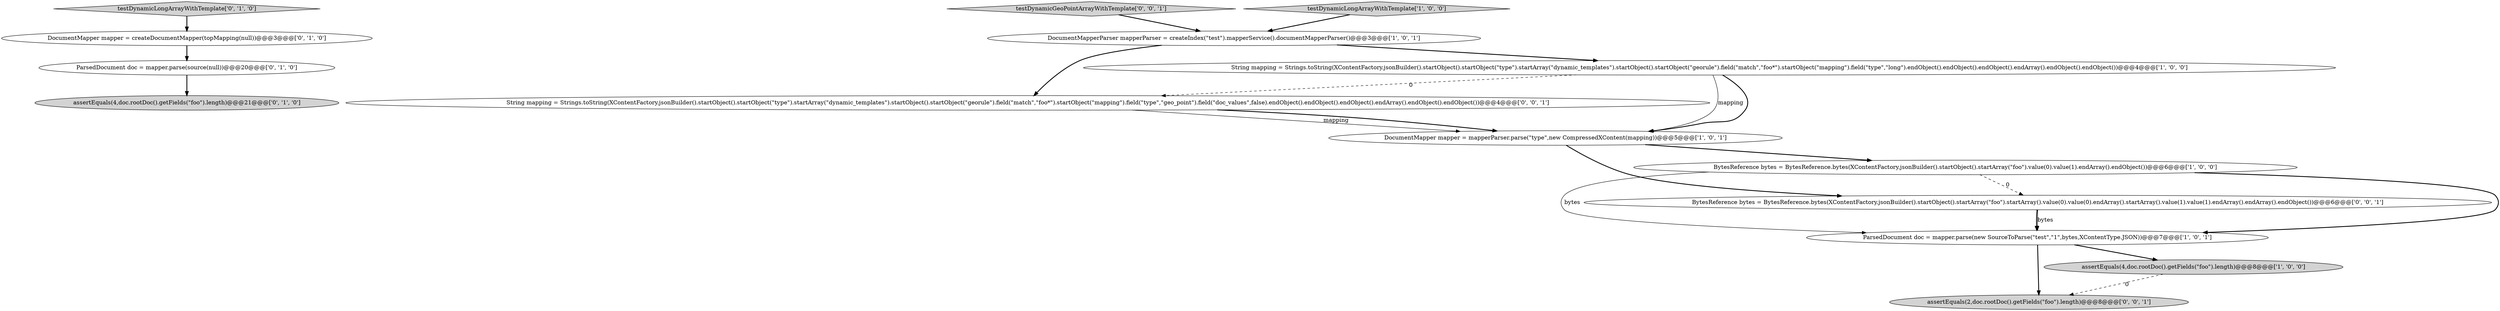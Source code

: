 digraph {
8 [style = filled, label = "assertEquals(4,doc.rootDoc().getFields(\"foo\").length)@@@21@@@['0', '1', '0']", fillcolor = lightgray, shape = ellipse image = "AAA0AAABBB2BBB"];
12 [style = filled, label = "testDynamicGeoPointArrayWithTemplate['0', '0', '1']", fillcolor = lightgray, shape = diamond image = "AAA0AAABBB3BBB"];
6 [style = filled, label = "String mapping = Strings.toString(XContentFactory.jsonBuilder().startObject().startObject(\"type\").startArray(\"dynamic_templates\").startObject().startObject(\"georule\").field(\"match\",\"foo*\").startObject(\"mapping\").field(\"type\",\"long\").endObject().endObject().endObject().endArray().endObject().endObject())@@@4@@@['1', '0', '0']", fillcolor = white, shape = ellipse image = "AAA0AAABBB1BBB"];
0 [style = filled, label = "testDynamicLongArrayWithTemplate['1', '0', '0']", fillcolor = lightgray, shape = diamond image = "AAA0AAABBB1BBB"];
11 [style = filled, label = "assertEquals(2,doc.rootDoc().getFields(\"foo\").length)@@@8@@@['0', '0', '1']", fillcolor = lightgray, shape = ellipse image = "AAA0AAABBB3BBB"];
14 [style = filled, label = "BytesReference bytes = BytesReference.bytes(XContentFactory.jsonBuilder().startObject().startArray(\"foo\").startArray().value(0).value(0).endArray().startArray().value(1).value(1).endArray().endArray().endObject())@@@6@@@['0', '0', '1']", fillcolor = white, shape = ellipse image = "AAA0AAABBB3BBB"];
4 [style = filled, label = "ParsedDocument doc = mapper.parse(new SourceToParse(\"test\",\"1\",bytes,XContentType.JSON))@@@7@@@['1', '0', '1']", fillcolor = white, shape = ellipse image = "AAA0AAABBB1BBB"];
1 [style = filled, label = "DocumentMapperParser mapperParser = createIndex(\"test\").mapperService().documentMapperParser()@@@3@@@['1', '0', '1']", fillcolor = white, shape = ellipse image = "AAA0AAABBB1BBB"];
10 [style = filled, label = "ParsedDocument doc = mapper.parse(source(null))@@@20@@@['0', '1', '0']", fillcolor = white, shape = ellipse image = "AAA1AAABBB2BBB"];
9 [style = filled, label = "testDynamicLongArrayWithTemplate['0', '1', '0']", fillcolor = lightgray, shape = diamond image = "AAA0AAABBB2BBB"];
3 [style = filled, label = "assertEquals(4,doc.rootDoc().getFields(\"foo\").length)@@@8@@@['1', '0', '0']", fillcolor = lightgray, shape = ellipse image = "AAA0AAABBB1BBB"];
2 [style = filled, label = "BytesReference bytes = BytesReference.bytes(XContentFactory.jsonBuilder().startObject().startArray(\"foo\").value(0).value(1).endArray().endObject())@@@6@@@['1', '0', '0']", fillcolor = white, shape = ellipse image = "AAA0AAABBB1BBB"];
7 [style = filled, label = "DocumentMapper mapper = createDocumentMapper(topMapping(null))@@@3@@@['0', '1', '0']", fillcolor = white, shape = ellipse image = "AAA0AAABBB2BBB"];
13 [style = filled, label = "String mapping = Strings.toString(XContentFactory.jsonBuilder().startObject().startObject(\"type\").startArray(\"dynamic_templates\").startObject().startObject(\"georule\").field(\"match\",\"foo*\").startObject(\"mapping\").field(\"type\",\"geo_point\").field(\"doc_values\",false).endObject().endObject().endObject().endArray().endObject().endObject())@@@4@@@['0', '0', '1']", fillcolor = white, shape = ellipse image = "AAA0AAABBB3BBB"];
5 [style = filled, label = "DocumentMapper mapper = mapperParser.parse(\"type\",new CompressedXContent(mapping))@@@5@@@['1', '0', '1']", fillcolor = white, shape = ellipse image = "AAA0AAABBB1BBB"];
5->2 [style = bold, label=""];
5->14 [style = bold, label=""];
2->4 [style = bold, label=""];
6->5 [style = solid, label="mapping"];
7->10 [style = bold, label=""];
2->4 [style = solid, label="bytes"];
4->11 [style = bold, label=""];
10->8 [style = bold, label=""];
12->1 [style = bold, label=""];
13->5 [style = solid, label="mapping"];
6->13 [style = dashed, label="0"];
3->11 [style = dashed, label="0"];
14->4 [style = solid, label="bytes"];
1->6 [style = bold, label=""];
0->1 [style = bold, label=""];
2->14 [style = dashed, label="0"];
6->5 [style = bold, label=""];
14->4 [style = bold, label=""];
4->3 [style = bold, label=""];
13->5 [style = bold, label=""];
1->13 [style = bold, label=""];
9->7 [style = bold, label=""];
}

